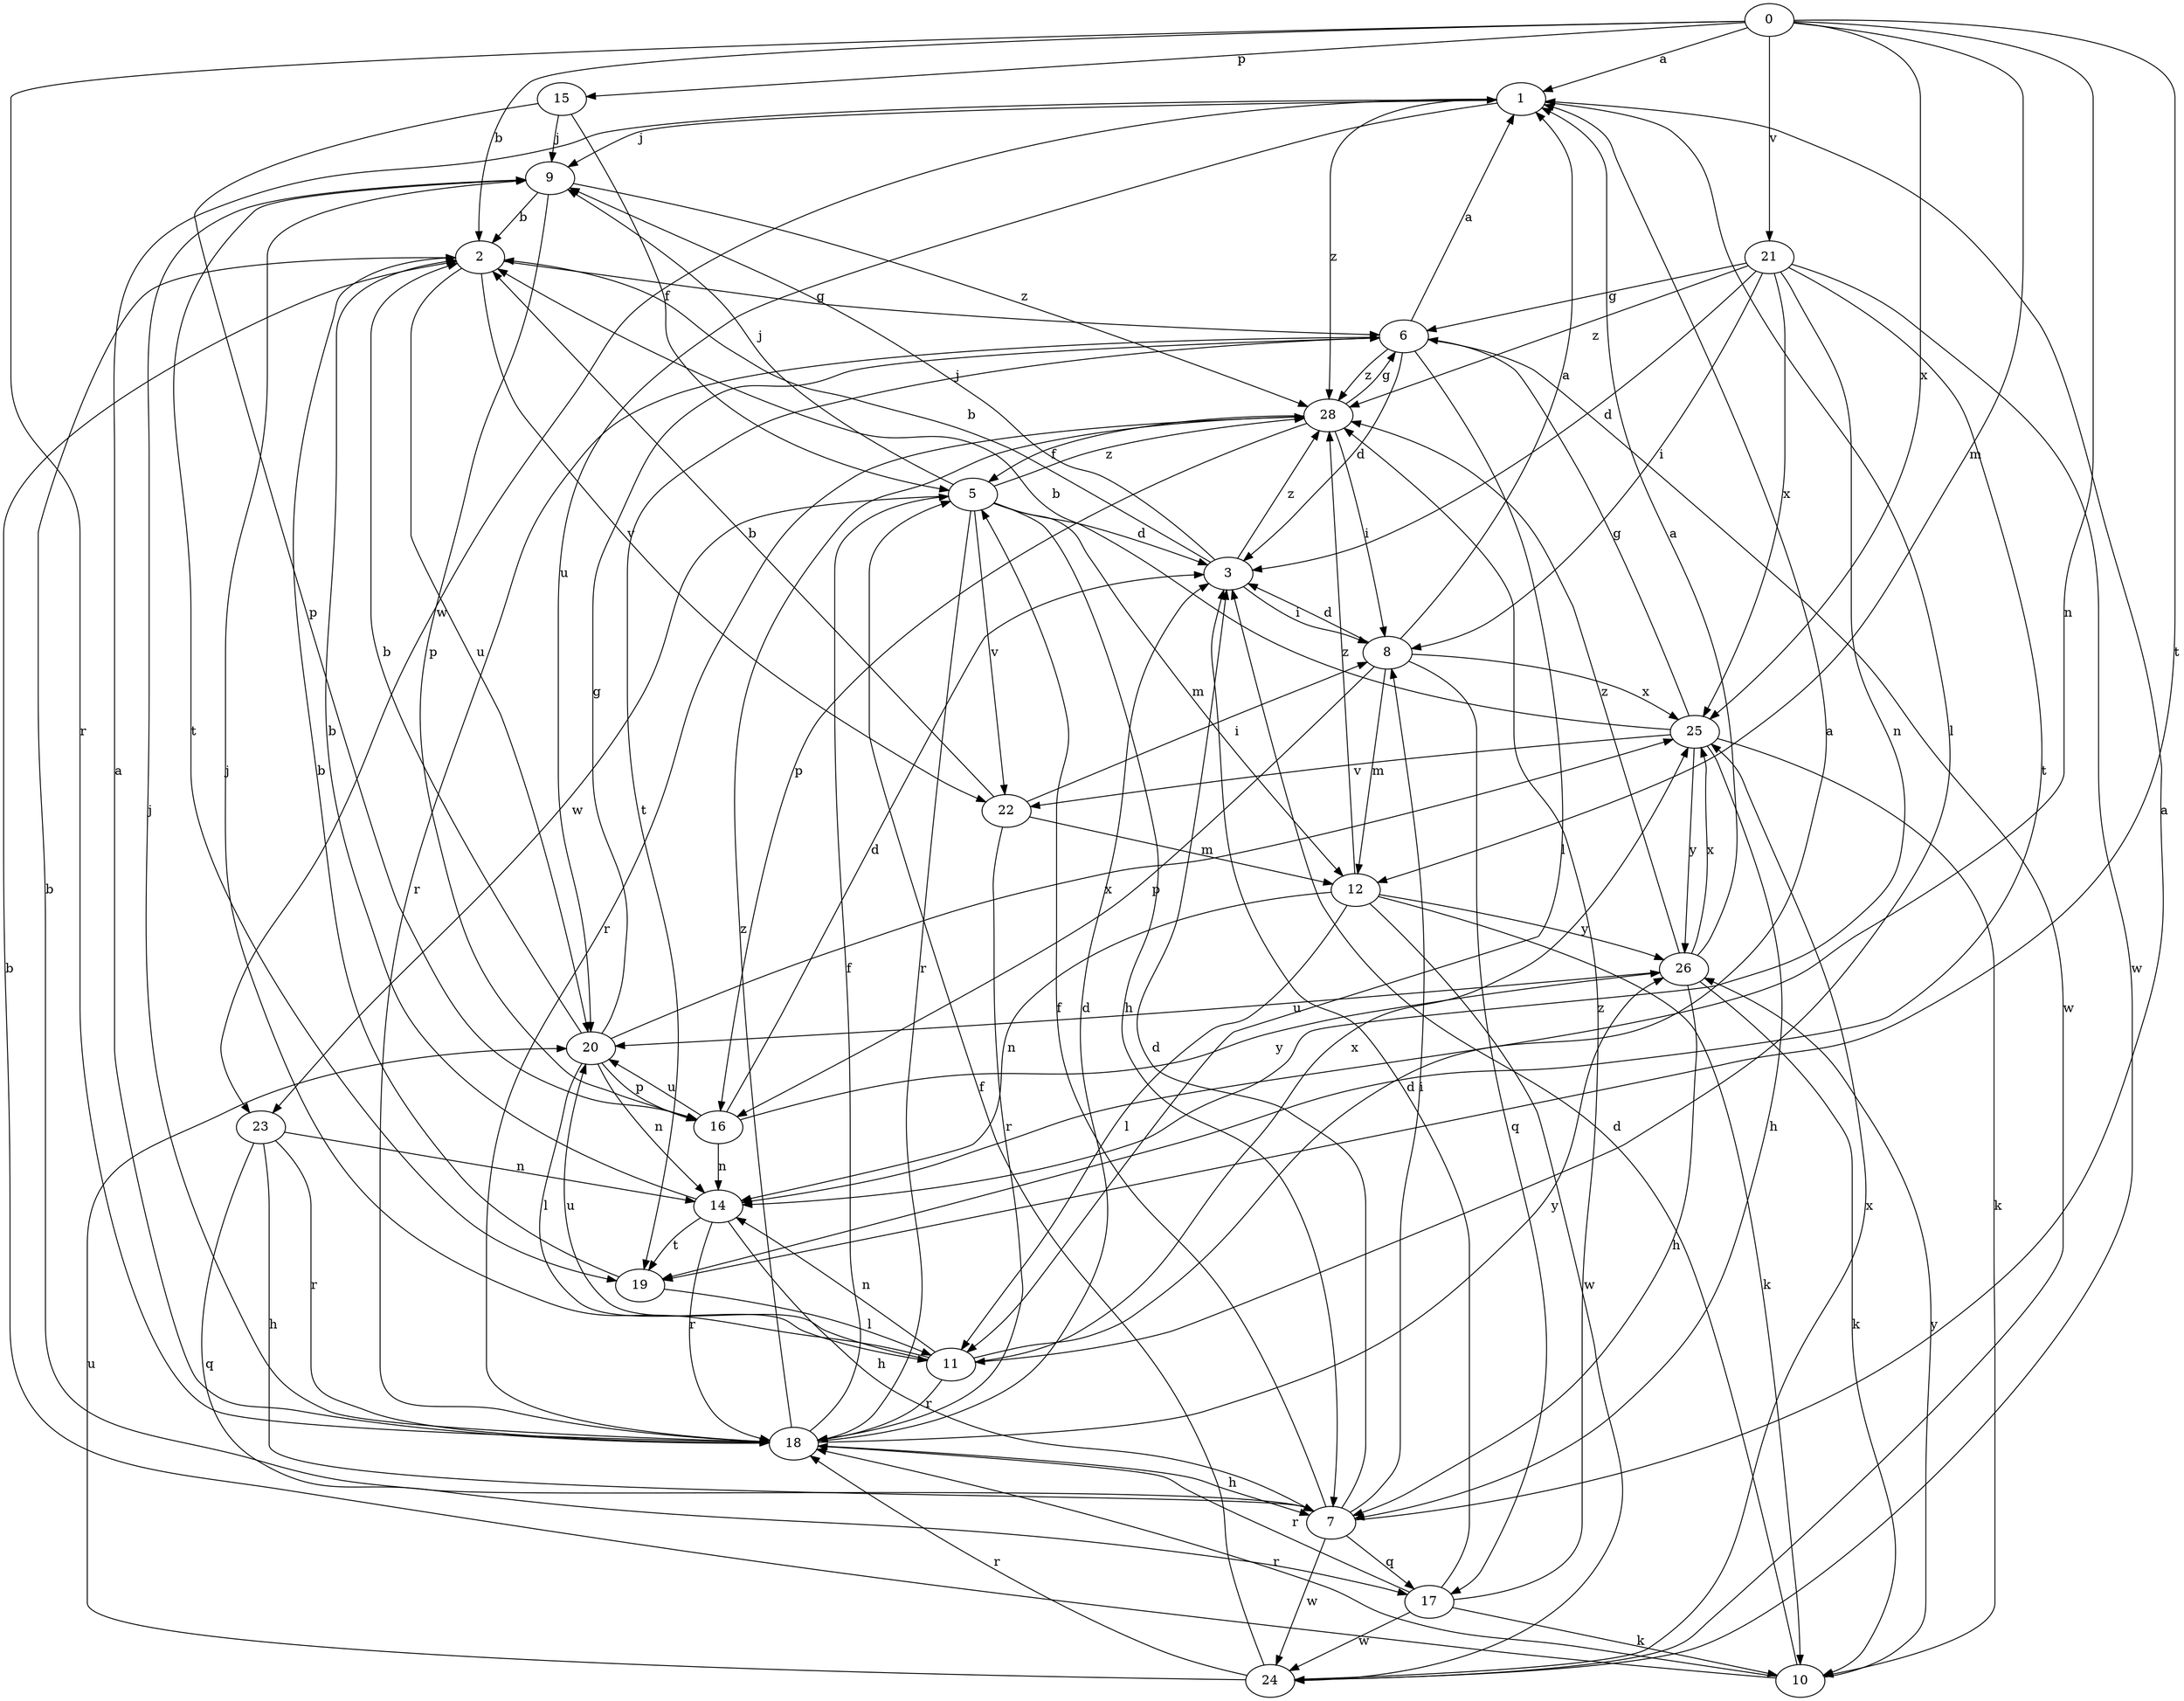 strict digraph  {
0;
1;
2;
3;
5;
6;
7;
8;
9;
10;
11;
12;
14;
15;
16;
17;
18;
19;
20;
21;
22;
23;
24;
25;
26;
28;
0 -> 1  [label=a];
0 -> 2  [label=b];
0 -> 12  [label=m];
0 -> 14  [label=n];
0 -> 15  [label=p];
0 -> 18  [label=r];
0 -> 19  [label=t];
0 -> 21  [label=v];
0 -> 25  [label=x];
1 -> 9  [label=j];
1 -> 11  [label=l];
1 -> 20  [label=u];
1 -> 23  [label=w];
1 -> 28  [label=z];
2 -> 6  [label=g];
2 -> 20  [label=u];
2 -> 22  [label=v];
3 -> 2  [label=b];
3 -> 8  [label=i];
3 -> 9  [label=j];
3 -> 28  [label=z];
5 -> 3  [label=d];
5 -> 7  [label=h];
5 -> 9  [label=j];
5 -> 12  [label=m];
5 -> 18  [label=r];
5 -> 22  [label=v];
5 -> 23  [label=w];
5 -> 28  [label=z];
6 -> 1  [label=a];
6 -> 3  [label=d];
6 -> 11  [label=l];
6 -> 18  [label=r];
6 -> 19  [label=t];
6 -> 24  [label=w];
6 -> 28  [label=z];
7 -> 1  [label=a];
7 -> 2  [label=b];
7 -> 3  [label=d];
7 -> 5  [label=f];
7 -> 8  [label=i];
7 -> 17  [label=q];
7 -> 24  [label=w];
8 -> 1  [label=a];
8 -> 3  [label=d];
8 -> 12  [label=m];
8 -> 16  [label=p];
8 -> 17  [label=q];
8 -> 25  [label=x];
9 -> 2  [label=b];
9 -> 16  [label=p];
9 -> 19  [label=t];
9 -> 28  [label=z];
10 -> 2  [label=b];
10 -> 3  [label=d];
10 -> 18  [label=r];
10 -> 26  [label=y];
11 -> 1  [label=a];
11 -> 9  [label=j];
11 -> 14  [label=n];
11 -> 18  [label=r];
11 -> 20  [label=u];
11 -> 25  [label=x];
12 -> 10  [label=k];
12 -> 11  [label=l];
12 -> 14  [label=n];
12 -> 24  [label=w];
12 -> 26  [label=y];
12 -> 28  [label=z];
14 -> 2  [label=b];
14 -> 7  [label=h];
14 -> 18  [label=r];
14 -> 19  [label=t];
15 -> 5  [label=f];
15 -> 9  [label=j];
15 -> 16  [label=p];
16 -> 3  [label=d];
16 -> 14  [label=n];
16 -> 20  [label=u];
16 -> 26  [label=y];
17 -> 3  [label=d];
17 -> 10  [label=k];
17 -> 18  [label=r];
17 -> 24  [label=w];
17 -> 28  [label=z];
18 -> 1  [label=a];
18 -> 3  [label=d];
18 -> 5  [label=f];
18 -> 7  [label=h];
18 -> 9  [label=j];
18 -> 26  [label=y];
18 -> 28  [label=z];
19 -> 2  [label=b];
19 -> 11  [label=l];
20 -> 2  [label=b];
20 -> 6  [label=g];
20 -> 11  [label=l];
20 -> 14  [label=n];
20 -> 16  [label=p];
20 -> 25  [label=x];
21 -> 3  [label=d];
21 -> 6  [label=g];
21 -> 8  [label=i];
21 -> 14  [label=n];
21 -> 19  [label=t];
21 -> 24  [label=w];
21 -> 25  [label=x];
21 -> 28  [label=z];
22 -> 2  [label=b];
22 -> 8  [label=i];
22 -> 12  [label=m];
22 -> 18  [label=r];
23 -> 7  [label=h];
23 -> 14  [label=n];
23 -> 17  [label=q];
23 -> 18  [label=r];
24 -> 5  [label=f];
24 -> 18  [label=r];
24 -> 20  [label=u];
24 -> 25  [label=x];
25 -> 2  [label=b];
25 -> 6  [label=g];
25 -> 7  [label=h];
25 -> 10  [label=k];
25 -> 22  [label=v];
25 -> 26  [label=y];
26 -> 1  [label=a];
26 -> 7  [label=h];
26 -> 10  [label=k];
26 -> 20  [label=u];
26 -> 25  [label=x];
26 -> 28  [label=z];
28 -> 5  [label=f];
28 -> 6  [label=g];
28 -> 8  [label=i];
28 -> 16  [label=p];
28 -> 18  [label=r];
}
